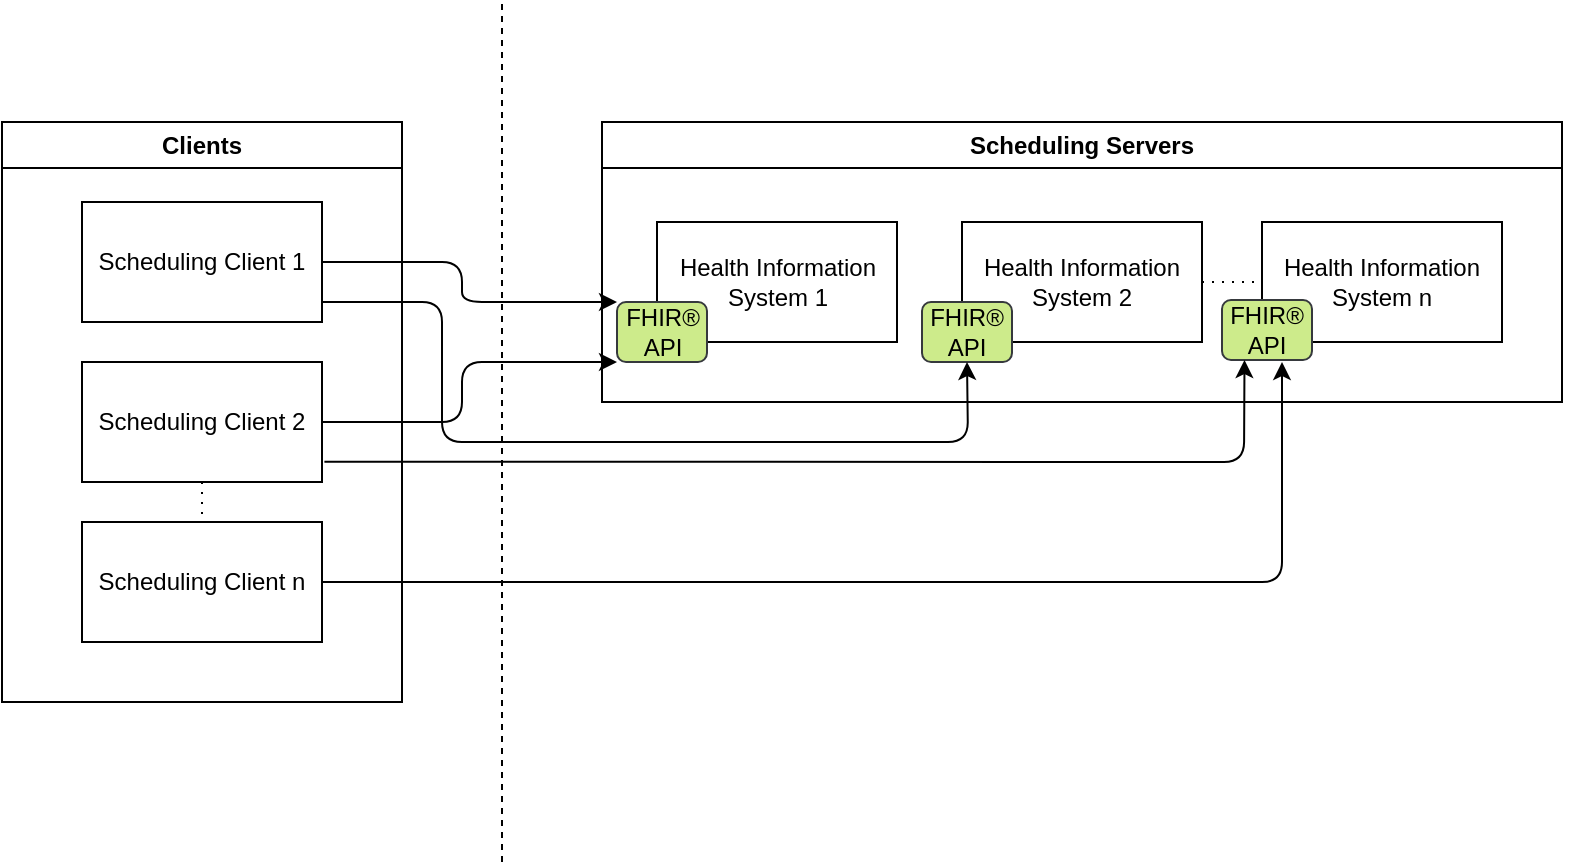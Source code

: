 <mxfile>
    <diagram id="mYp9GOM-QvjV2WI2phD-" name="Page-1">
        <mxGraphModel dx="1175" dy="784" grid="1" gridSize="10" guides="1" tooltips="1" connect="1" arrows="1" fold="1" page="1" pageScale="1" pageWidth="1169" pageHeight="827" math="0" shadow="0">
            <root>
                <mxCell id="0"/>
                <mxCell id="1" parent="0"/>
                <mxCell id="9" value="Clients" style="swimlane;whiteSpace=wrap;html=1;" parent="1" vertex="1">
                    <mxGeometry x="40" y="240" width="200" height="290" as="geometry">
                        <mxRectangle x="40" y="240" width="80" height="30" as="alternateBounds"/>
                    </mxGeometry>
                </mxCell>
                <mxCell id="3" value="Scheduling Client 1" style="rounded=0;whiteSpace=wrap;html=1;" parent="9" vertex="1">
                    <mxGeometry x="40" y="40" width="120" height="60" as="geometry"/>
                </mxCell>
                <mxCell id="7" value="Scheduling Client 2" style="rounded=0;whiteSpace=wrap;html=1;" parent="9" vertex="1">
                    <mxGeometry x="40" y="120" width="120" height="60" as="geometry"/>
                </mxCell>
                <mxCell id="8" value="Scheduling Client n" style="rounded=0;whiteSpace=wrap;html=1;" parent="9" vertex="1">
                    <mxGeometry x="40" y="200" width="120" height="60" as="geometry"/>
                </mxCell>
                <mxCell id="18" style="edgeStyle=none;html=1;exitX=0.5;exitY=1;exitDx=0;exitDy=0;entryX=0.5;entryY=0;entryDx=0;entryDy=0;endArrow=none;endFill=0;dashed=1;dashPattern=1 4;" parent="9" source="7" target="8" edge="1">
                    <mxGeometry relative="1" as="geometry"/>
                </mxCell>
                <mxCell id="19" value="" style="endArrow=none;dashed=1;html=1;" parent="1" edge="1">
                    <mxGeometry width="50" height="50" relative="1" as="geometry">
                        <mxPoint x="290" y="610" as="sourcePoint"/>
                        <mxPoint x="290" y="180" as="targetPoint"/>
                    </mxGeometry>
                </mxCell>
                <mxCell id="39" value="&lt;span style=&quot;color: rgb(0, 0, 0);&quot;&gt;Scheduling Servers&lt;/span&gt;" style="swimlane;whiteSpace=wrap;html=1;" parent="1" vertex="1">
                    <mxGeometry x="340" y="240" width="480" height="140" as="geometry"/>
                </mxCell>
                <mxCell id="43" style="edgeStyle=none;html=1;exitX=1;exitY=0.5;exitDx=0;exitDy=0;entryX=0;entryY=0.5;entryDx=0;entryDy=0;dashed=1;dashPattern=1 4;endArrow=none;endFill=0;" parent="39" edge="1">
                    <mxGeometry relative="1" as="geometry">
                        <mxPoint x="290" y="80" as="sourcePoint"/>
                        <mxPoint x="310" y="80" as="targetPoint"/>
                    </mxGeometry>
                </mxCell>
                <mxCell id="84" value="" style="group" parent="39" vertex="1" connectable="0">
                    <mxGeometry x="7.5" y="50" width="140" height="70" as="geometry"/>
                </mxCell>
                <mxCell id="4" value="Health Information System 1" style="rounded=0;whiteSpace=wrap;html=1;" parent="84" vertex="1">
                    <mxGeometry x="20" width="120" height="60" as="geometry"/>
                </mxCell>
                <mxCell id="47" value="FHIR® API" style="rounded=1;whiteSpace=wrap;html=1;fillColor=#cdeb8b;strokeColor=#36393d;" parent="84" vertex="1">
                    <mxGeometry y="40" width="45" height="30" as="geometry"/>
                </mxCell>
                <mxCell id="86" value="" style="group" parent="39" vertex="1" connectable="0">
                    <mxGeometry x="330" y="50" width="160" height="80" as="geometry"/>
                </mxCell>
                <mxCell id="23" value="Health Information System n" style="rounded=0;whiteSpace=wrap;html=1;" parent="86" vertex="1">
                    <mxGeometry width="120" height="60" as="geometry"/>
                </mxCell>
                <mxCell id="95" value="FHIR® API" style="rounded=1;whiteSpace=wrap;html=1;fillColor=#cdeb8b;strokeColor=#36393d;" vertex="1" parent="86">
                    <mxGeometry x="-20" y="39" width="45" height="30" as="geometry"/>
                </mxCell>
                <mxCell id="35" style="edgeStyle=none;html=1;exitX=1;exitY=0.5;exitDx=0;exitDy=0;entryX=0;entryY=0.5;entryDx=0;entryDy=0;dashed=1;dashPattern=1 4;endArrow=none;endFill=0;" parent="39" source="22" target="23" edge="1">
                    <mxGeometry relative="1" as="geometry"/>
                </mxCell>
                <mxCell id="22" value="Health Information System 2" style="rounded=0;whiteSpace=wrap;html=1;" parent="39" vertex="1">
                    <mxGeometry x="180" y="50" width="120" height="60" as="geometry"/>
                </mxCell>
                <mxCell id="50" value="FHIR® API" style="rounded=1;whiteSpace=wrap;html=1;fillColor=#cdeb8b;strokeColor=#36393d;" parent="39" vertex="1">
                    <mxGeometry x="160" y="90" width="45" height="30" as="geometry"/>
                </mxCell>
                <mxCell id="87" style="edgeStyle=none;html=1;entryX=0;entryY=0;entryDx=0;entryDy=0;" parent="1" source="3" target="47" edge="1">
                    <mxGeometry relative="1" as="geometry">
                        <Array as="points">
                            <mxPoint x="270" y="310"/>
                            <mxPoint x="270" y="330"/>
                        </Array>
                    </mxGeometry>
                </mxCell>
                <mxCell id="88" style="edgeStyle=none;html=1;entryX=0;entryY=1;entryDx=0;entryDy=0;" parent="1" source="7" target="47" edge="1">
                    <mxGeometry relative="1" as="geometry">
                        <Array as="points">
                            <mxPoint x="270" y="390"/>
                            <mxPoint x="270" y="360"/>
                        </Array>
                    </mxGeometry>
                </mxCell>
                <mxCell id="89" style="edgeStyle=none;html=1;exitX=1;exitY=0.5;exitDx=0;exitDy=0;" parent="1" edge="1" source="8">
                    <mxGeometry relative="1" as="geometry">
                        <mxPoint x="200" y="501" as="sourcePoint"/>
                        <mxPoint x="680" y="360" as="targetPoint"/>
                        <Array as="points">
                            <mxPoint x="680" y="470"/>
                        </Array>
                    </mxGeometry>
                </mxCell>
                <mxCell id="93" style="edgeStyle=none;html=1;entryX=0.25;entryY=1;entryDx=0;entryDy=0;exitX=1.01;exitY=0.831;exitDx=0;exitDy=0;exitPerimeter=0;" parent="1" source="7" target="95" edge="1">
                    <mxGeometry relative="1" as="geometry">
                        <Array as="points">
                            <mxPoint x="661" y="410"/>
                        </Array>
                        <mxPoint x="350" y="486" as="targetPoint"/>
                    </mxGeometry>
                </mxCell>
                <mxCell id="94" style="edgeStyle=none;html=1;entryX=0.5;entryY=1;entryDx=0;entryDy=0;" parent="1" target="50" edge="1">
                    <mxGeometry relative="1" as="geometry">
                        <mxPoint x="200" y="330" as="sourcePoint"/>
                        <Array as="points">
                            <mxPoint x="260" y="330"/>
                            <mxPoint x="260" y="400"/>
                            <mxPoint x="523" y="400"/>
                        </Array>
                    </mxGeometry>
                </mxCell>
            </root>
        </mxGraphModel>
    </diagram>
</mxfile>